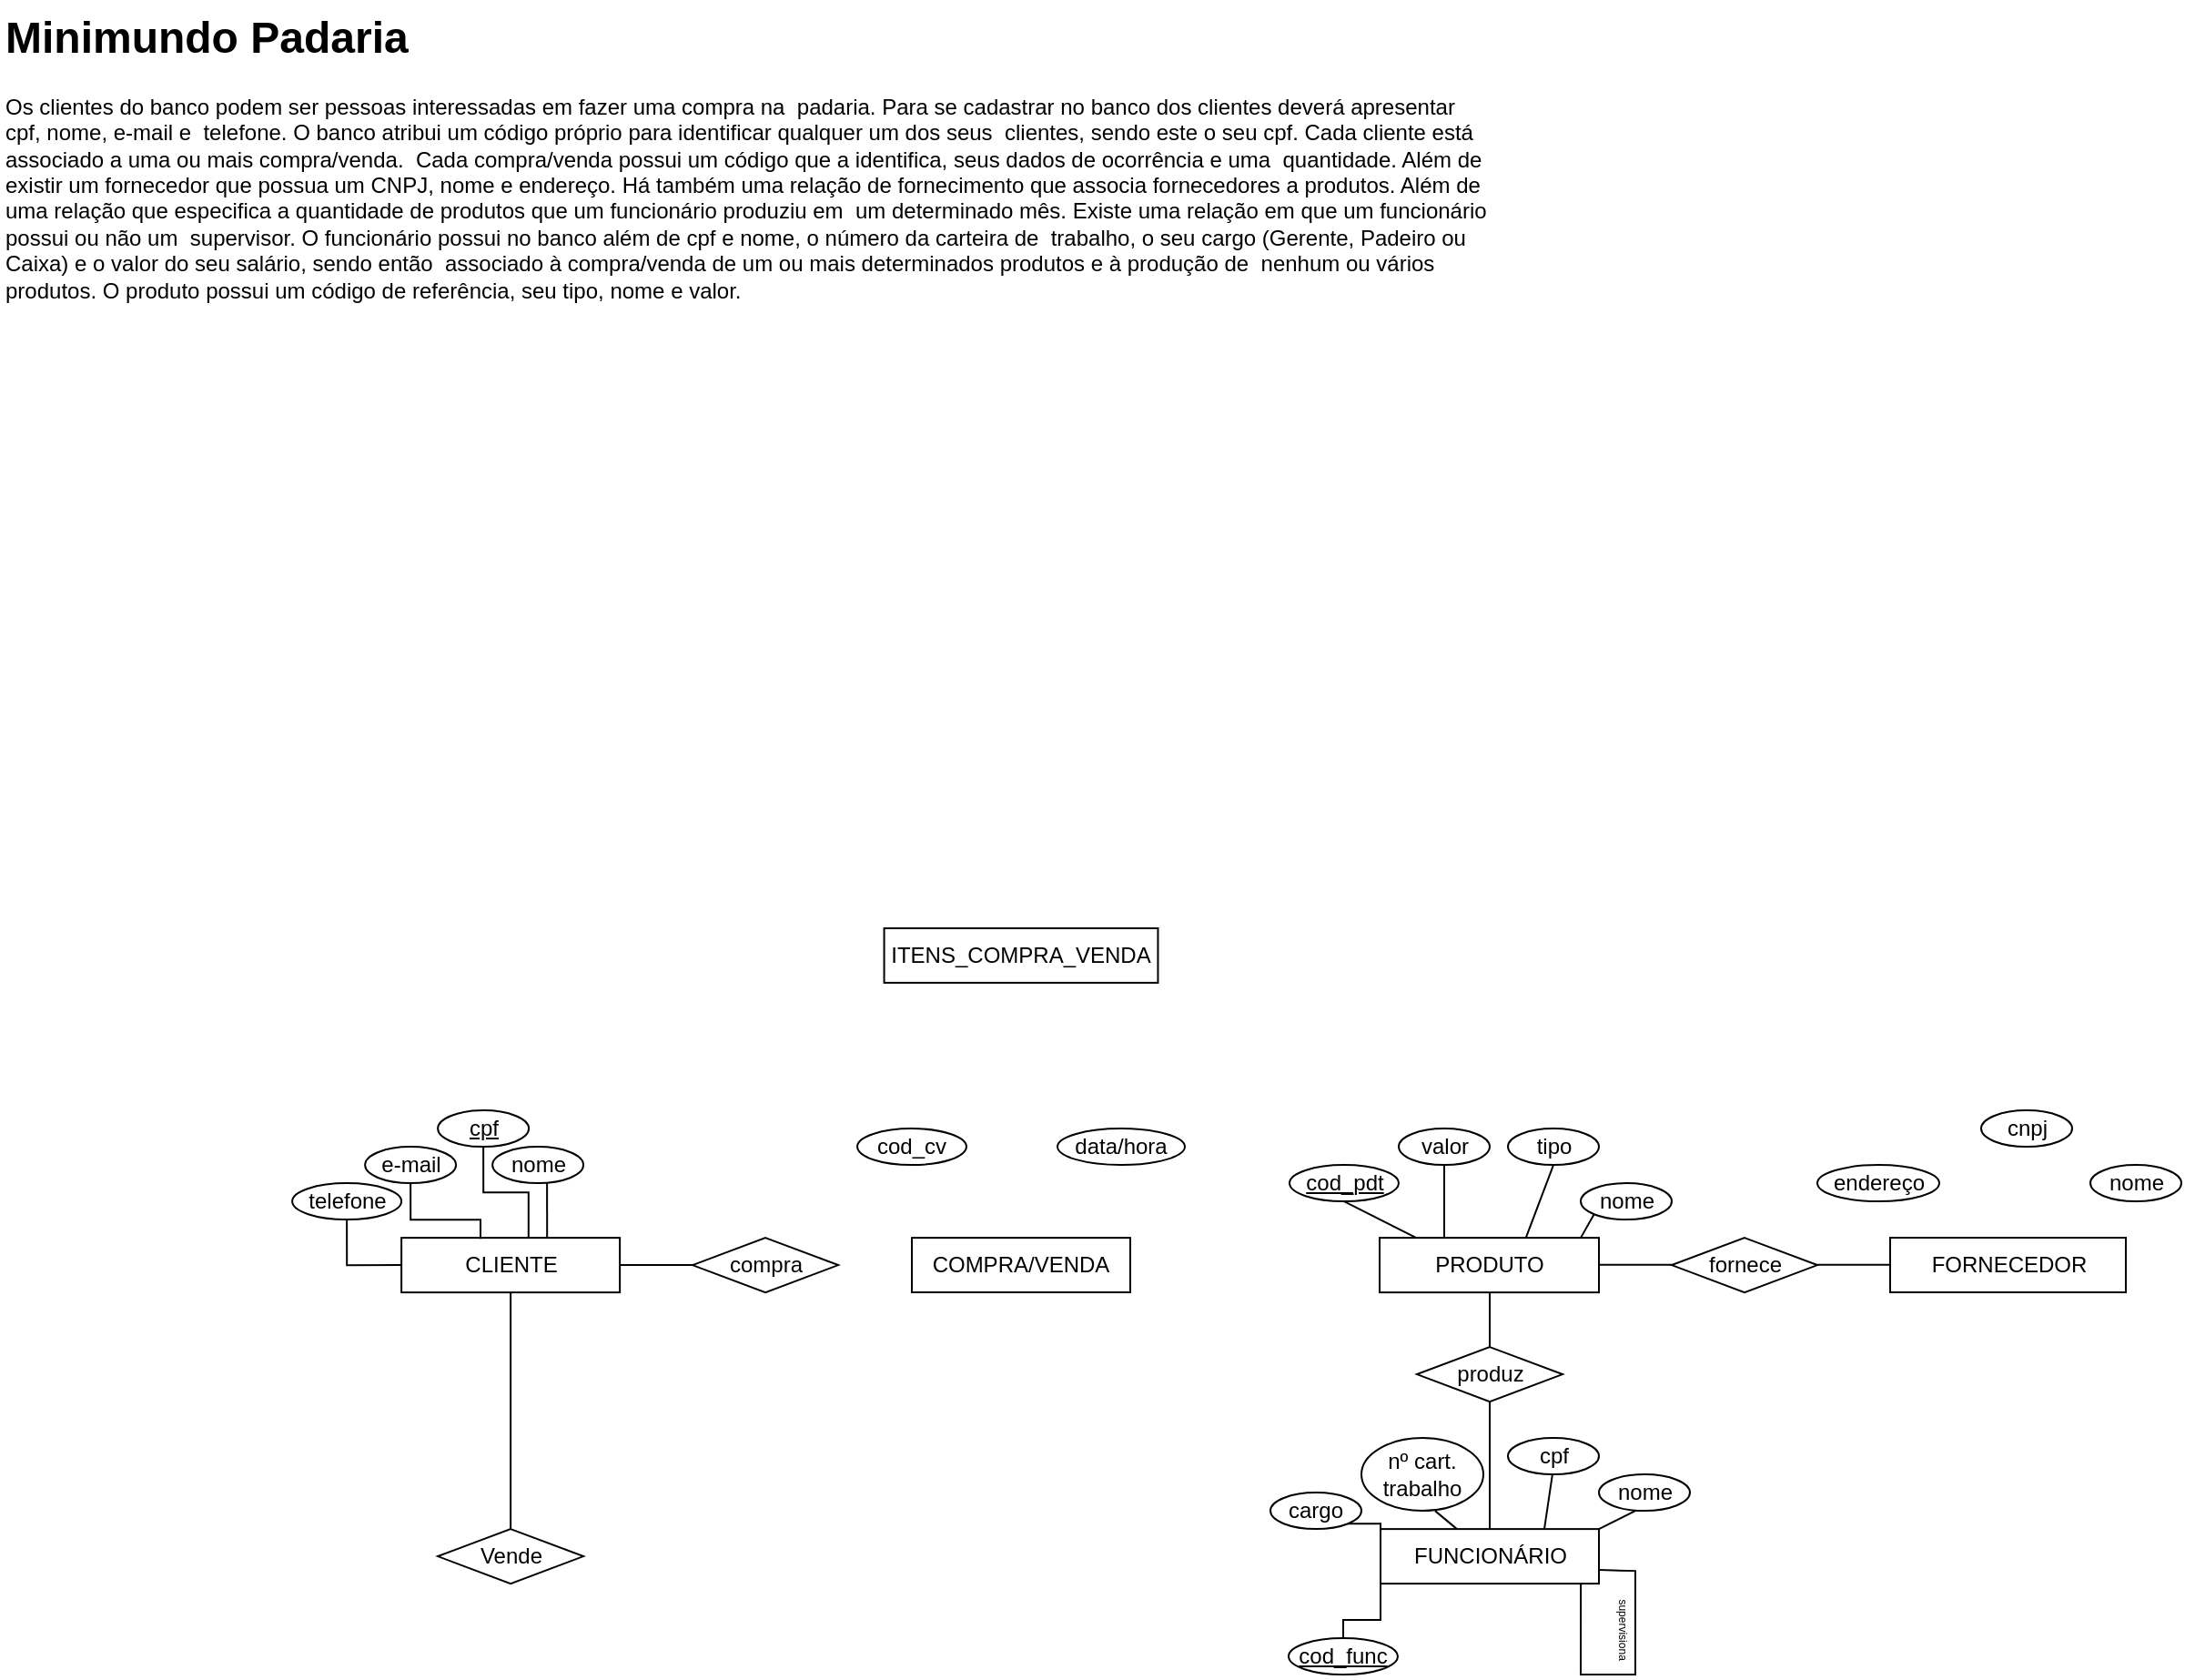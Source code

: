 <mxfile version="28.0.0">
  <diagram name="Página-1" id="gXFtv3BTqYMonTvVq5S8">
    <mxGraphModel dx="-190" dy="-202" grid="1" gridSize="10" guides="1" tooltips="1" connect="1" arrows="1" fold="1" page="1" pageScale="1" pageWidth="827" pageHeight="1169" math="0" shadow="0">
      <root>
        <mxCell id="0" />
        <mxCell id="1" parent="0" />
        <mxCell id="KD0KFBvW2MBOYKPqu_wu-1" value="&lt;h1 style=&quot;margin-top: 0px;&quot;&gt;&lt;font style=&quot;vertical-align: inherit;&quot;&gt;&lt;font style=&quot;vertical-align: inherit;&quot;&gt;&lt;font style=&quot;vertical-align: inherit;&quot;&gt;&lt;font style=&quot;vertical-align: inherit;&quot;&gt;&lt;font style=&quot;vertical-align: inherit;&quot;&gt;&lt;font style=&quot;vertical-align: inherit;&quot;&gt;Minimundo Padaria&lt;/font&gt;&lt;/font&gt;&lt;/font&gt;&lt;/font&gt;&lt;/font&gt;&lt;/font&gt;&lt;/h1&gt;&lt;p&gt;&lt;font style=&quot;vertical-align: inherit;&quot;&gt;&lt;font style=&quot;vertical-align: inherit;&quot;&gt;&lt;font style=&quot;vertical-align: inherit;&quot;&gt;&lt;font style=&quot;vertical-align: inherit;&quot;&gt;&lt;font style=&quot;vertical-align: inherit;&quot;&gt;&lt;font style=&quot;vertical-align: inherit;&quot;&gt;Os clientes do banco podem ser pessoas interessadas em fazer uma compra na&amp;nbsp; &lt;/font&gt;&lt;/font&gt;&lt;/font&gt;&lt;/font&gt;&lt;font style=&quot;vertical-align: inherit;&quot;&gt;&lt;font style=&quot;vertical-align: inherit;&quot;&gt;&lt;font style=&quot;vertical-align: inherit;&quot;&gt;&lt;font style=&quot;vertical-align: inherit;&quot;&gt;padaria. Para se cadastrar no banco dos clientes deverá apresentar cpf, nome, e-mail e&amp;nbsp; &lt;/font&gt;&lt;/font&gt;&lt;/font&gt;&lt;/font&gt;&lt;font style=&quot;vertical-align: inherit;&quot;&gt;&lt;font style=&quot;vertical-align: inherit;&quot;&gt;&lt;font style=&quot;vertical-align: inherit;&quot;&gt;&lt;font style=&quot;vertical-align: inherit;&quot;&gt;telefone. O banco atribui um código próprio para identificar qualquer um dos seus&amp;nbsp; &lt;/font&gt;&lt;/font&gt;&lt;/font&gt;&lt;/font&gt;&lt;font style=&quot;vertical-align: inherit;&quot;&gt;&lt;font style=&quot;vertical-align: inherit;&quot;&gt;&lt;font style=&quot;vertical-align: inherit;&quot;&gt;&lt;font style=&quot;vertical-align: inherit;&quot;&gt;clientes, sendo este o seu cpf. Cada cliente está associado a uma ou mais compra/venda.&amp;nbsp; &lt;/font&gt;&lt;/font&gt;&lt;/font&gt;&lt;/font&gt;&lt;font style=&quot;vertical-align: inherit;&quot;&gt;&lt;font style=&quot;vertical-align: inherit;&quot;&gt;&lt;font style=&quot;vertical-align: inherit;&quot;&gt;&lt;font style=&quot;vertical-align: inherit;&quot;&gt;Cada compra/venda possui um código que a identifica, seus dados de ocorrência e uma&amp;nbsp; &lt;/font&gt;&lt;/font&gt;&lt;/font&gt;&lt;/font&gt;&lt;font style=&quot;vertical-align: inherit;&quot;&gt;&lt;font style=&quot;vertical-align: inherit;&quot;&gt;&lt;font style=&quot;vertical-align: inherit;&quot;&gt;&lt;font style=&quot;vertical-align: inherit;&quot;&gt;quantidade. Além de existir um fornecedor que possua um CNPJ, nome e endereço. Há também uma relação de fornecimento que associa fornecedores a produtos. Além de&amp;nbsp; &lt;/font&gt;&lt;/font&gt;&lt;/font&gt;&lt;/font&gt;&lt;font style=&quot;vertical-align: inherit;&quot;&gt;&lt;font style=&quot;vertical-align: inherit;&quot;&gt;&lt;font style=&quot;vertical-align: inherit;&quot;&gt;&lt;font style=&quot;vertical-align: inherit;&quot;&gt;uma relação que especifica a quantidade de produtos que um funcionário produziu em&amp;nbsp; &lt;/font&gt;&lt;/font&gt;&lt;/font&gt;&lt;/font&gt;&lt;font style=&quot;vertical-align: inherit;&quot;&gt;&lt;font style=&quot;vertical-align: inherit;&quot;&gt;&lt;font style=&quot;vertical-align: inherit;&quot;&gt;&lt;font style=&quot;vertical-align: inherit;&quot;&gt;um determinado mês. Existe uma relação em que um funcionário possui ou não um&amp;nbsp; &lt;/font&gt;&lt;/font&gt;&lt;/font&gt;&lt;/font&gt;&lt;font style=&quot;vertical-align: inherit;&quot;&gt;&lt;font style=&quot;vertical-align: inherit;&quot;&gt;&lt;font style=&quot;vertical-align: inherit;&quot;&gt;&lt;font style=&quot;vertical-align: inherit;&quot;&gt;supervisor. O funcionário possui no banco além de cpf e nome, o número da carteira de&amp;nbsp; &lt;/font&gt;&lt;/font&gt;&lt;/font&gt;&lt;/font&gt;&lt;font style=&quot;vertical-align: inherit;&quot;&gt;&lt;font style=&quot;vertical-align: inherit;&quot;&gt;&lt;font style=&quot;vertical-align: inherit;&quot;&gt;&lt;font style=&quot;vertical-align: inherit;&quot;&gt;trabalho, o seu cargo (Gerente, Padeiro ou Caixa) e o valor do seu salário, sendo então&amp;nbsp; &lt;/font&gt;&lt;/font&gt;&lt;/font&gt;&lt;/font&gt;&lt;font style=&quot;vertical-align: inherit;&quot;&gt;&lt;font style=&quot;vertical-align: inherit;&quot;&gt;&lt;font style=&quot;vertical-align: inherit;&quot;&gt;&lt;font style=&quot;vertical-align: inherit;&quot;&gt;associado à compra/venda de um ou mais determinados produtos e à produção de&amp;nbsp; &lt;/font&gt;&lt;/font&gt;&lt;/font&gt;&lt;/font&gt;&lt;font style=&quot;vertical-align: inherit;&quot;&gt;&lt;font style=&quot;vertical-align: inherit;&quot;&gt;&lt;font style=&quot;vertical-align: inherit;&quot;&gt;&lt;font style=&quot;vertical-align: inherit;&quot;&gt;nenhum ou vários produtos. O produto possui um código de referência, seu tipo, nome&amp;nbsp;&lt;/font&gt;&lt;/font&gt;&lt;/font&gt;&lt;/font&gt;&lt;font style=&quot;vertical-align: inherit;&quot;&gt;&lt;font style=&quot;vertical-align: inherit;&quot;&gt;&lt;font style=&quot;vertical-align: inherit;&quot;&gt;&lt;font style=&quot;vertical-align: inherit;&quot;&gt;e valor.&lt;/font&gt;&lt;/font&gt;&lt;/font&gt;&lt;/font&gt;&lt;/font&gt;&lt;/font&gt;&lt;/p&gt;" style="text;html=1;whiteSpace=wrap;overflow=hidden;rounded=0;" parent="1" vertex="1">
          <mxGeometry x="1369.56" y="2180.06" width="820" height="180" as="geometry" />
        </mxCell>
        <mxCell id="KD0KFBvW2MBOYKPqu_wu-2" value="&lt;font style=&quot;vertical-align: inherit;&quot;&gt;&lt;font style=&quot;vertical-align: inherit;&quot;&gt;CLIENTE&lt;/font&gt;&lt;/font&gt;" style="rounded=0;whiteSpace=wrap;html=1;" parent="1" vertex="1">
          <mxGeometry x="1589.56" y="2860.06" width="120" height="30" as="geometry" />
        </mxCell>
        <mxCell id="KD0KFBvW2MBOYKPqu_wu-3" value="&lt;u&gt;cpf&lt;/u&gt;" style="ellipse;whiteSpace=wrap;html=1;" parent="1" vertex="1">
          <mxGeometry x="1609.56" y="2790.06" width="50" height="20" as="geometry" />
        </mxCell>
        <mxCell id="KD0KFBvW2MBOYKPqu_wu-4" value="e-mail" style="ellipse;whiteSpace=wrap;html=1;" parent="1" vertex="1">
          <mxGeometry x="1569.56" y="2810.06" width="50" height="20" as="geometry" />
        </mxCell>
        <mxCell id="KD0KFBvW2MBOYKPqu_wu-5" value="telefone" style="ellipse;whiteSpace=wrap;html=1;" parent="1" vertex="1">
          <mxGeometry x="1529.56" y="2830.06" width="60" height="20" as="geometry" />
        </mxCell>
        <mxCell id="KD0KFBvW2MBOYKPqu_wu-6" style="edgeStyle=orthogonalEdgeStyle;rounded=0;orthogonalLoop=1;jettySize=auto;html=1;exitX=0.5;exitY=1;exitDx=0;exitDy=0;entryX=0;entryY=0.5;entryDx=0;entryDy=0;endArrow=none;startFill=0;" parent="1" source="KD0KFBvW2MBOYKPqu_wu-5" target="KD0KFBvW2MBOYKPqu_wu-2" edge="1">
          <mxGeometry relative="1" as="geometry">
            <mxPoint x="1544.56" y="2865.06" as="sourcePoint" />
            <mxPoint x="1574.56" y="2890.06" as="targetPoint" />
            <Array as="points">
              <mxPoint x="1559.56" y="2875.06" />
            </Array>
          </mxGeometry>
        </mxCell>
        <mxCell id="KD0KFBvW2MBOYKPqu_wu-7" style="edgeStyle=orthogonalEdgeStyle;rounded=0;orthogonalLoop=1;jettySize=auto;html=1;exitX=0.5;exitY=1;exitDx=0;exitDy=0;entryX=0.362;entryY=0.02;entryDx=0;entryDy=0;entryPerimeter=0;endArrow=none;startFill=0;" parent="1" source="KD0KFBvW2MBOYKPqu_wu-4" target="KD0KFBvW2MBOYKPqu_wu-2" edge="1">
          <mxGeometry relative="1" as="geometry" />
        </mxCell>
        <mxCell id="KD0KFBvW2MBOYKPqu_wu-8" style="edgeStyle=orthogonalEdgeStyle;rounded=0;orthogonalLoop=1;jettySize=auto;html=1;exitX=0.5;exitY=1;exitDx=0;exitDy=0;entryX=0.582;entryY=0.007;entryDx=0;entryDy=0;entryPerimeter=0;endArrow=none;startFill=0;" parent="1" source="KD0KFBvW2MBOYKPqu_wu-3" target="KD0KFBvW2MBOYKPqu_wu-2" edge="1">
          <mxGeometry relative="1" as="geometry" />
        </mxCell>
        <mxCell id="KD0KFBvW2MBOYKPqu_wu-9" value="&lt;font style=&quot;vertical-align: inherit;&quot;&gt;&lt;font style=&quot;vertical-align: inherit;&quot;&gt;FORNECEDOR&lt;/font&gt;&lt;/font&gt;" style="rounded=0;whiteSpace=wrap;html=1;" parent="1" vertex="1">
          <mxGeometry x="2407.5" y="2860" width="129.5" height="30" as="geometry" />
        </mxCell>
        <mxCell id="KD0KFBvW2MBOYKPqu_wu-10" value="cnpj" style="ellipse;whiteSpace=wrap;html=1;" parent="1" vertex="1">
          <mxGeometry x="2457.5" y="2790.06" width="50" height="20" as="geometry" />
        </mxCell>
        <mxCell id="KD0KFBvW2MBOYKPqu_wu-11" value="nome" style="ellipse;whiteSpace=wrap;html=1;" parent="1" vertex="1">
          <mxGeometry x="2517.5" y="2820.06" width="50" height="20" as="geometry" />
        </mxCell>
        <mxCell id="KD0KFBvW2MBOYKPqu_wu-12" value="endereço" style="ellipse;whiteSpace=wrap;html=1;" parent="1" vertex="1">
          <mxGeometry x="2367.5" y="2820.06" width="67" height="20" as="geometry" />
        </mxCell>
        <mxCell id="KD0KFBvW2MBOYKPqu_wu-13" value="&lt;font style=&quot;vertical-align: inherit;&quot;&gt;&lt;font style=&quot;vertical-align: inherit;&quot;&gt;PRODUTO&lt;/font&gt;&lt;/font&gt;" style="rounded=0;whiteSpace=wrap;html=1;" parent="1" vertex="1">
          <mxGeometry x="2127" y="2860.06" width="120.5" height="30" as="geometry" />
        </mxCell>
        <mxCell id="KD0KFBvW2MBOYKPqu_wu-14" value="valor" style="ellipse;whiteSpace=wrap;html=1;" parent="1" vertex="1">
          <mxGeometry x="2137.5" y="2800.06" width="50" height="20" as="geometry" />
        </mxCell>
        <mxCell id="KD0KFBvW2MBOYKPqu_wu-15" value="nome" style="ellipse;whiteSpace=wrap;html=1;" parent="1" vertex="1">
          <mxGeometry x="2237.5" y="2830.06" width="50" height="20" as="geometry" />
        </mxCell>
        <mxCell id="KD0KFBvW2MBOYKPqu_wu-16" value="&lt;u&gt;cod_pdt&lt;/u&gt;" style="ellipse;whiteSpace=wrap;html=1;" parent="1" vertex="1">
          <mxGeometry x="2077.5" y="2820.06" width="60" height="20" as="geometry" />
        </mxCell>
        <mxCell id="KD0KFBvW2MBOYKPqu_wu-17" value="tipo" style="ellipse;whiteSpace=wrap;html=1;" parent="1" vertex="1">
          <mxGeometry x="2197.5" y="2800.06" width="50" height="20" as="geometry" />
        </mxCell>
        <mxCell id="KD0KFBvW2MBOYKPqu_wu-18" value="FUNCIONÁRIO" style="rounded=0;whiteSpace=wrap;html=1;" parent="1" vertex="1">
          <mxGeometry x="2127.5" y="3020.06" width="120" height="30" as="geometry" />
        </mxCell>
        <mxCell id="KD0KFBvW2MBOYKPqu_wu-19" value="nome" style="ellipse;whiteSpace=wrap;html=1;" parent="1" vertex="1">
          <mxGeometry x="2247.5" y="2990.06" width="50" height="20" as="geometry" />
        </mxCell>
        <mxCell id="KD0KFBvW2MBOYKPqu_wu-20" value="nº cart. trabalho" style="ellipse;whiteSpace=wrap;html=1;" parent="1" vertex="1">
          <mxGeometry x="2117" y="2970.06" width="67" height="40" as="geometry" />
        </mxCell>
        <mxCell id="KD0KFBvW2MBOYKPqu_wu-21" value="&lt;u&gt;cod_func&lt;/u&gt;" style="ellipse;whiteSpace=wrap;html=1;" parent="1" vertex="1">
          <mxGeometry x="2077" y="3080.06" width="60" height="20" as="geometry" />
        </mxCell>
        <mxCell id="KD0KFBvW2MBOYKPqu_wu-22" style="edgeStyle=orthogonalEdgeStyle;rounded=0;orthogonalLoop=1;jettySize=auto;html=1;exitX=0.5;exitY=0;exitDx=0;exitDy=0;entryX=0;entryY=1;entryDx=0;entryDy=0;endArrow=none;startFill=0;" parent="1" source="KD0KFBvW2MBOYKPqu_wu-21" target="KD0KFBvW2MBOYKPqu_wu-18" edge="1">
          <mxGeometry relative="1" as="geometry">
            <mxPoint x="2087.0" y="3055.06" as="sourcePoint" />
            <mxPoint x="2112" y="3070.06" as="targetPoint" />
            <Array as="points">
              <mxPoint x="2107" y="3070.06" />
              <mxPoint x="2127" y="3070.06" />
            </Array>
          </mxGeometry>
        </mxCell>
        <mxCell id="KD0KFBvW2MBOYKPqu_wu-23" style="edgeStyle=orthogonalEdgeStyle;rounded=0;orthogonalLoop=1;jettySize=auto;html=1;exitX=1;exitY=1;exitDx=0;exitDy=0;entryX=0;entryY=0;entryDx=0;entryDy=0;endArrow=none;startFill=0;" parent="1" source="KD0KFBvW2MBOYKPqu_wu-24" target="KD0KFBvW2MBOYKPqu_wu-18" edge="1">
          <mxGeometry relative="1" as="geometry" />
        </mxCell>
        <mxCell id="KD0KFBvW2MBOYKPqu_wu-24" value="cargo" style="ellipse;whiteSpace=wrap;html=1;" parent="1" vertex="1">
          <mxGeometry x="2067" y="3000.06" width="50" height="20" as="geometry" />
        </mxCell>
        <mxCell id="KD0KFBvW2MBOYKPqu_wu-26" value="nome" style="ellipse;whiteSpace=wrap;html=1;" parent="1" vertex="1">
          <mxGeometry x="1639.56" y="2810.06" width="50" height="20" as="geometry" />
        </mxCell>
        <mxCell id="KD0KFBvW2MBOYKPqu_wu-27" value="" style="endArrow=none;html=1;rounded=0;fontSize=12;startSize=8;endSize=8;curved=1;entryX=0.6;entryY=1;entryDx=0;entryDy=0;entryPerimeter=0;exitX=0.667;exitY=0;exitDx=0;exitDy=0;exitPerimeter=0;" parent="1" source="KD0KFBvW2MBOYKPqu_wu-2" target="KD0KFBvW2MBOYKPqu_wu-26" edge="1">
          <mxGeometry width="50" height="50" relative="1" as="geometry">
            <mxPoint x="1649.56" y="2860.06" as="sourcePoint" />
            <mxPoint x="1699.56" y="2810.06" as="targetPoint" />
          </mxGeometry>
        </mxCell>
        <mxCell id="KD0KFBvW2MBOYKPqu_wu-28" value="compra" style="rhombus;whiteSpace=wrap;html=1;" parent="1" vertex="1">
          <mxGeometry x="1749.56" y="2860.06" width="80" height="30" as="geometry" />
        </mxCell>
        <mxCell id="KD0KFBvW2MBOYKPqu_wu-29" value="" style="endArrow=none;html=1;rounded=0;fontSize=12;startSize=8;endSize=8;curved=1;exitX=1;exitY=0.5;exitDx=0;exitDy=0;entryX=0;entryY=0.5;entryDx=0;entryDy=0;" parent="1" source="KD0KFBvW2MBOYKPqu_wu-2" target="KD0KFBvW2MBOYKPqu_wu-28" edge="1">
          <mxGeometry width="50" height="50" relative="1" as="geometry">
            <mxPoint x="1709.56" y="2900.06" as="sourcePoint" />
            <mxPoint x="1759.56" y="2850.06" as="targetPoint" />
          </mxGeometry>
        </mxCell>
        <mxCell id="KD0KFBvW2MBOYKPqu_wu-30" value="" style="endArrow=none;html=1;rounded=0;fontSize=12;startSize=8;endSize=8;curved=1;exitX=0.5;exitY=1;exitDx=0;exitDy=0;entryX=0.167;entryY=0;entryDx=0;entryDy=0;entryPerimeter=0;" parent="1" source="KD0KFBvW2MBOYKPqu_wu-16" target="KD0KFBvW2MBOYKPqu_wu-13" edge="1">
          <mxGeometry width="50" height="50" relative="1" as="geometry">
            <mxPoint x="2157.5" y="2880.06" as="sourcePoint" />
            <mxPoint x="2207.5" y="2830.06" as="targetPoint" />
          </mxGeometry>
        </mxCell>
        <mxCell id="KD0KFBvW2MBOYKPqu_wu-31" value="" style="endArrow=none;html=1;rounded=0;fontSize=12;startSize=8;endSize=8;curved=1;exitX=0.5;exitY=1;exitDx=0;exitDy=0;" parent="1" source="KD0KFBvW2MBOYKPqu_wu-14" edge="1">
          <mxGeometry width="50" height="50" relative="1" as="geometry">
            <mxPoint x="2157.5" y="2850.06" as="sourcePoint" />
            <mxPoint x="2162.5" y="2860.06" as="targetPoint" />
          </mxGeometry>
        </mxCell>
        <mxCell id="KD0KFBvW2MBOYKPqu_wu-32" value="" style="endArrow=none;html=1;rounded=0;fontSize=12;startSize=8;endSize=8;curved=1;entryX=0.5;entryY=1;entryDx=0;entryDy=0;exitX=0.667;exitY=0;exitDx=0;exitDy=0;exitPerimeter=0;" parent="1" source="KD0KFBvW2MBOYKPqu_wu-13" target="KD0KFBvW2MBOYKPqu_wu-17" edge="1">
          <mxGeometry width="50" height="50" relative="1" as="geometry">
            <mxPoint x="2157.5" y="2860.06" as="sourcePoint" />
            <mxPoint x="2207.5" y="2810.06" as="targetPoint" />
          </mxGeometry>
        </mxCell>
        <mxCell id="KD0KFBvW2MBOYKPqu_wu-33" value="" style="endArrow=none;html=1;rounded=0;fontSize=12;startSize=8;endSize=8;curved=1;entryX=0;entryY=1;entryDx=0;entryDy=0;exitX=0.917;exitY=0;exitDx=0;exitDy=0;exitPerimeter=0;" parent="1" source="KD0KFBvW2MBOYKPqu_wu-13" target="KD0KFBvW2MBOYKPqu_wu-15" edge="1">
          <mxGeometry width="50" height="50" relative="1" as="geometry">
            <mxPoint x="2157.5" y="2860.06" as="sourcePoint" />
            <mxPoint x="2207.5" y="2810.06" as="targetPoint" />
          </mxGeometry>
        </mxCell>
        <mxCell id="KD0KFBvW2MBOYKPqu_wu-35" value="fornece" style="rhombus;whiteSpace=wrap;html=1;" parent="1" vertex="1">
          <mxGeometry x="2287.5" y="2860.06" width="80" height="30" as="geometry" />
        </mxCell>
        <mxCell id="KD0KFBvW2MBOYKPqu_wu-36" value="" style="endArrow=none;html=1;rounded=0;fontSize=12;startSize=8;endSize=8;curved=1;exitX=1;exitY=0.5;exitDx=0;exitDy=0;entryX=0;entryY=0.5;entryDx=0;entryDy=0;" parent="1" edge="1">
          <mxGeometry width="50" height="50" relative="1" as="geometry">
            <mxPoint x="2247.5" y="2874.92" as="sourcePoint" />
            <mxPoint x="2287.5" y="2874.92" as="targetPoint" />
          </mxGeometry>
        </mxCell>
        <mxCell id="KD0KFBvW2MBOYKPqu_wu-37" value="" style="endArrow=none;html=1;rounded=0;fontSize=12;startSize=8;endSize=8;curved=1;exitX=1;exitY=0.5;exitDx=0;exitDy=0;entryX=0;entryY=0.5;entryDx=0;entryDy=0;" parent="1" edge="1">
          <mxGeometry width="50" height="50" relative="1" as="geometry">
            <mxPoint x="2367.5" y="2874.92" as="sourcePoint" />
            <mxPoint x="2407.5" y="2874.92" as="targetPoint" />
          </mxGeometry>
        </mxCell>
        <mxCell id="KD0KFBvW2MBOYKPqu_wu-38" value="&lt;font style=&quot;vertical-align: inherit;&quot;&gt;&lt;font style=&quot;vertical-align: inherit;&quot;&gt;COMPRA/VENDA&lt;/font&gt;&lt;/font&gt;" style="rounded=0;whiteSpace=wrap;html=1;" parent="1" vertex="1">
          <mxGeometry x="1870" y="2860.06" width="120" height="29.94" as="geometry" />
        </mxCell>
        <mxCell id="KD0KFBvW2MBOYKPqu_wu-39" value="&lt;font style=&quot;vertical-align: inherit;&quot;&gt;&lt;font style=&quot;vertical-align: inherit;&quot;&gt;produz&lt;/font&gt;&lt;/font&gt;" style="rhombus;whiteSpace=wrap;html=1;" parent="1" vertex="1">
          <mxGeometry x="2147.5" y="2920.06" width="80" height="30" as="geometry" />
        </mxCell>
        <mxCell id="KD0KFBvW2MBOYKPqu_wu-40" value="" style="endArrow=none;html=1;rounded=0;fontSize=12;startSize=8;endSize=8;curved=1;exitX=0.5;exitY=0;exitDx=0;exitDy=0;" parent="1" source="KD0KFBvW2MBOYKPqu_wu-39" edge="1">
          <mxGeometry width="50" height="50" relative="1" as="geometry">
            <mxPoint x="2137.5" y="2940.06" as="sourcePoint" />
            <mxPoint x="2187.5" y="2890.06" as="targetPoint" />
          </mxGeometry>
        </mxCell>
        <mxCell id="KD0KFBvW2MBOYKPqu_wu-41" value="" style="endArrow=none;html=1;rounded=0;fontSize=12;startSize=8;endSize=8;curved=1;entryX=0.5;entryY=1;entryDx=0;entryDy=0;exitX=0.5;exitY=0;exitDx=0;exitDy=0;" parent="1" source="KD0KFBvW2MBOYKPqu_wu-18" target="KD0KFBvW2MBOYKPqu_wu-39" edge="1">
          <mxGeometry width="50" height="50" relative="1" as="geometry">
            <mxPoint x="2187.5" y="3060.06" as="sourcePoint" />
            <mxPoint x="2187.5" y="3000.06" as="targetPoint" />
          </mxGeometry>
        </mxCell>
        <mxCell id="KD0KFBvW2MBOYKPqu_wu-42" value="cpf" style="ellipse;whiteSpace=wrap;html=1;" parent="1" vertex="1">
          <mxGeometry x="2197.5" y="2970.06" width="50" height="20" as="geometry" />
        </mxCell>
        <mxCell id="KD0KFBvW2MBOYKPqu_wu-43" value="" style="endArrow=none;html=1;rounded=0;fontSize=12;startSize=8;endSize=8;curved=1;exitX=0.75;exitY=0;exitDx=0;exitDy=0;" parent="1" source="KD0KFBvW2MBOYKPqu_wu-18" edge="1">
          <mxGeometry width="50" height="50" relative="1" as="geometry">
            <mxPoint x="2212.5" y="3010.06" as="sourcePoint" />
            <mxPoint x="2221.94" y="2990.06" as="targetPoint" />
          </mxGeometry>
        </mxCell>
        <mxCell id="KD0KFBvW2MBOYKPqu_wu-44" value="" style="endArrow=none;html=1;rounded=0;fontSize=12;startSize=8;endSize=8;curved=1;entryX=0.604;entryY=1;entryDx=0;entryDy=0;entryPerimeter=0;" parent="1" source="KD0KFBvW2MBOYKPqu_wu-18" target="KD0KFBvW2MBOYKPqu_wu-20" edge="1">
          <mxGeometry width="50" height="50" relative="1" as="geometry">
            <mxPoint x="2147.5" y="3030.06" as="sourcePoint" />
            <mxPoint x="2197.5" y="2980.06" as="targetPoint" />
          </mxGeometry>
        </mxCell>
        <mxCell id="KD0KFBvW2MBOYKPqu_wu-45" value="&lt;font style=&quot;vertical-align: inherit;&quot;&gt;&lt;font style=&quot;vertical-align: inherit;&quot;&gt;Vende&lt;/font&gt;&lt;/font&gt;" style="rhombus;whiteSpace=wrap;html=1;" parent="1" vertex="1">
          <mxGeometry x="1609.56" y="3020.06" width="80" height="30" as="geometry" />
        </mxCell>
        <mxCell id="KD0KFBvW2MBOYKPqu_wu-46" value="" style="endArrow=none;html=1;rounded=0;fontSize=12;startSize=8;endSize=8;curved=1;exitX=0.5;exitY=1;exitDx=0;exitDy=0;entryX=0.5;entryY=0;entryDx=0;entryDy=0;" parent="1" source="KD0KFBvW2MBOYKPqu_wu-2" target="KD0KFBvW2MBOYKPqu_wu-45" edge="1">
          <mxGeometry width="50" height="50" relative="1" as="geometry">
            <mxPoint x="1649.56" y="2900.06" as="sourcePoint" />
            <mxPoint x="1659.56" y="3010.06" as="targetPoint" />
          </mxGeometry>
        </mxCell>
        <mxCell id="KD0KFBvW2MBOYKPqu_wu-48" value="" style="endArrow=none;html=1;rounded=0;fontSize=12;startSize=8;endSize=8;curved=1;entryX=0.4;entryY=1;entryDx=0;entryDy=0;entryPerimeter=0;exitX=1;exitY=0;exitDx=0;exitDy=0;" parent="1" source="KD0KFBvW2MBOYKPqu_wu-18" target="KD0KFBvW2MBOYKPqu_wu-19" edge="1">
          <mxGeometry width="50" height="50" relative="1" as="geometry">
            <mxPoint x="2287.5" y="3090.06" as="sourcePoint" />
            <mxPoint x="2337.5" y="3040.06" as="targetPoint" />
          </mxGeometry>
        </mxCell>
        <mxCell id="KD0KFBvW2MBOYKPqu_wu-49" value="" style="endArrow=none;html=1;rounded=0;fontSize=12;startSize=8;endSize=8;curved=0;entryX=0.917;entryY=1;entryDx=0;entryDy=0;entryPerimeter=0;exitX=1;exitY=0.75;exitDx=0;exitDy=0;" parent="1" source="KD0KFBvW2MBOYKPqu_wu-18" target="KD0KFBvW2MBOYKPqu_wu-18" edge="1">
          <mxGeometry width="50" height="50" relative="1" as="geometry">
            <mxPoint x="2267.5" y="3040.06" as="sourcePoint" />
            <mxPoint x="2287.5" y="3080.06" as="targetPoint" />
            <Array as="points">
              <mxPoint x="2267.5" y="3043.06" />
              <mxPoint x="2267.5" y="3100.06" />
              <mxPoint x="2237.5" y="3100.06" />
            </Array>
          </mxGeometry>
        </mxCell>
        <mxCell id="KD0KFBvW2MBOYKPqu_wu-50" value="&lt;span style=&quot;font-size: 6px;&quot;&gt;&lt;font style=&quot;vertical-align: inherit;&quot;&gt;&lt;font style=&quot;vertical-align: inherit;&quot;&gt;supervisiona&lt;/font&gt;&lt;/font&gt;&lt;/span&gt;" style="text;html=1;align=center;verticalAlign=middle;whiteSpace=wrap;rounded=0;rotation=90;" parent="1" vertex="1">
          <mxGeometry x="2237.5" y="3070.06" width="50" height="10" as="geometry" />
        </mxCell>
        <mxCell id="KD0KFBvW2MBOYKPqu_wu-52" value="cod_cv" style="ellipse;whiteSpace=wrap;html=1;" parent="1" vertex="1">
          <mxGeometry x="1840" y="2800.06" width="60" height="20" as="geometry" />
        </mxCell>
        <mxCell id="KD0KFBvW2MBOYKPqu_wu-103" value="&lt;font style=&quot;vertical-align: inherit;&quot;&gt;&lt;font style=&quot;vertical-align: inherit;&quot;&gt;ITENS_COMPRA_VENDA&lt;/font&gt;&lt;/font&gt;" style="rounded=0;whiteSpace=wrap;html=1;" parent="1" vertex="1">
          <mxGeometry x="1854.78" y="2690" width="150.44" height="29.94" as="geometry" />
        </mxCell>
        <mxCell id="KD0KFBvW2MBOYKPqu_wu-104" value="data/hora" style="ellipse;whiteSpace=wrap;html=1;" parent="1" vertex="1">
          <mxGeometry x="1950" y="2800.06" width="70" height="19.94" as="geometry" />
        </mxCell>
      </root>
    </mxGraphModel>
  </diagram>
</mxfile>
